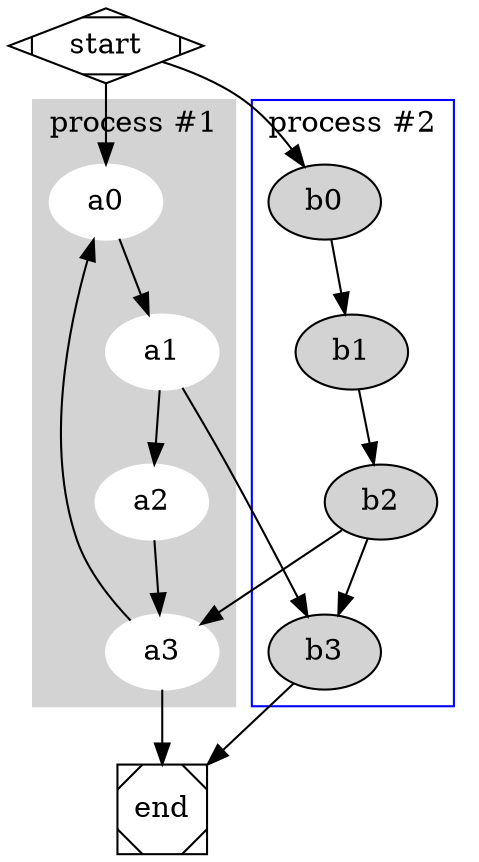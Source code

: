 digraph G {

  subgraph cluster_0 {
    style=filled;
    color=lightgrey;
    node [style=filled,color=white];
    a0 -> a1 -> a2 -> a3;
    label = "process #1";
  }

  subgraph cluster_1 {
    node [style=filled];
    b0 -> b1 -> b2 -> b3;
    label = "process #2";
    color=blue
  }
  start -> a0 [weight=7];
  start -> b0 [weight=3];
  a1 -> b3 [weight=9];
  b2 -> a3 [weight=6];
  a3 -> a0 [weight=8];
  a3 -> end [weight=5];
  b3 -> end [weight=4];

  start [shape=Mdiamond];
  end [shape=Msquare];
}